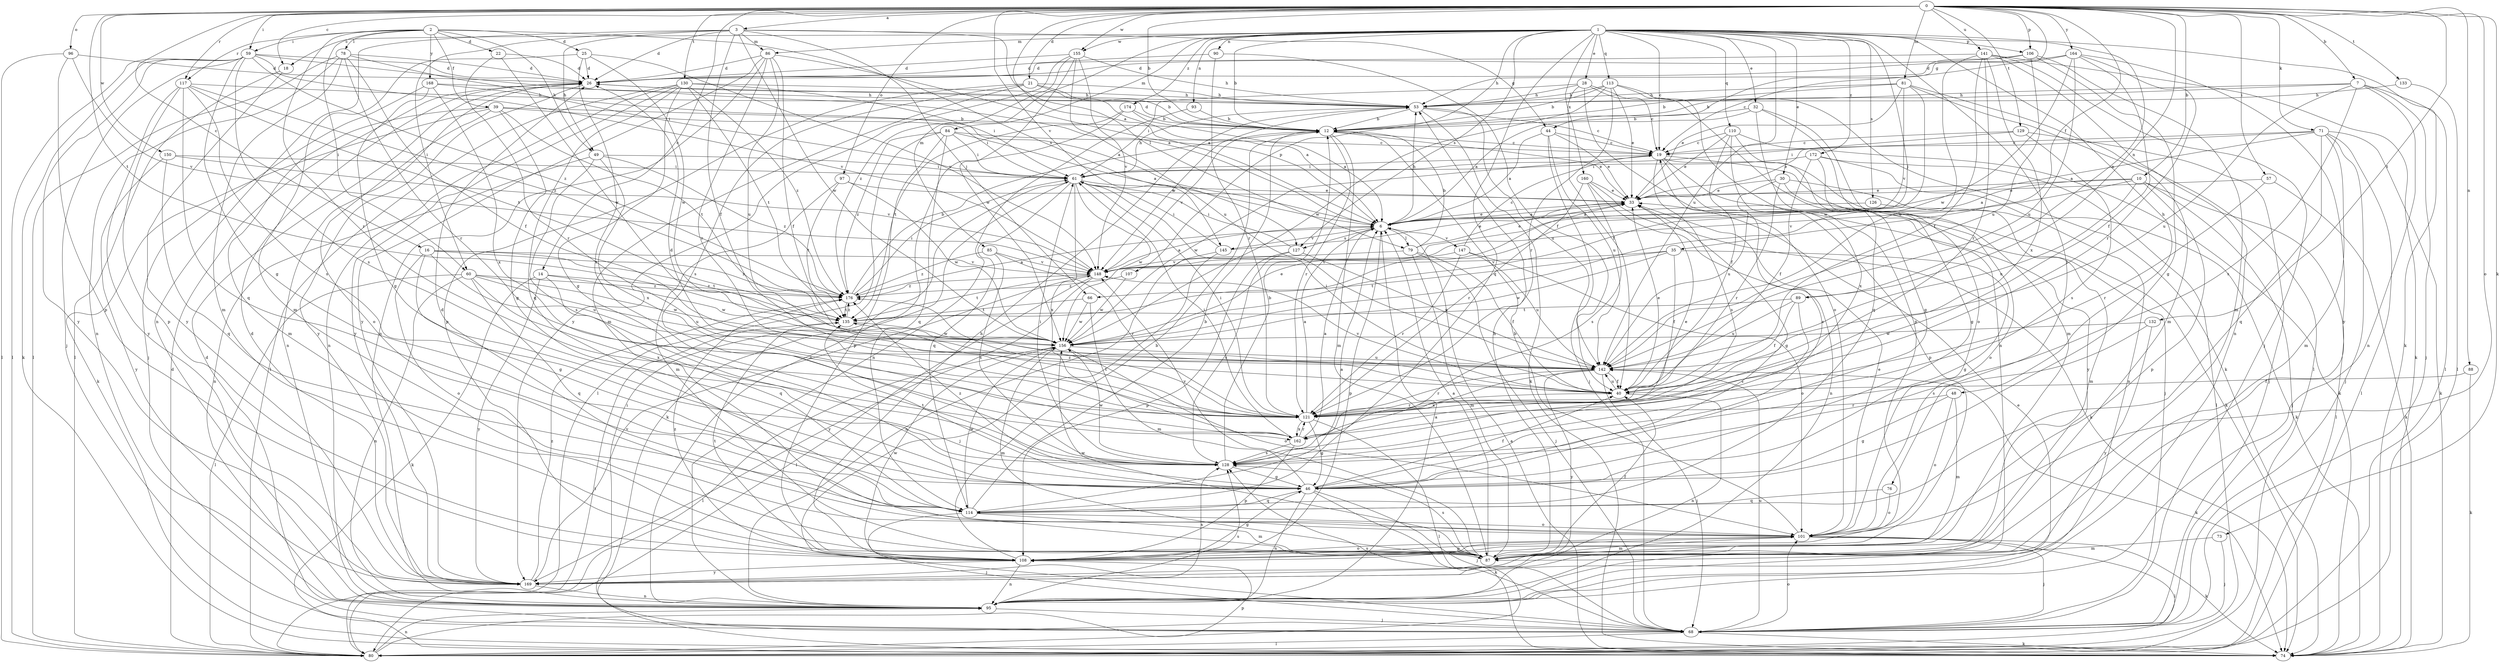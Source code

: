 strict digraph  {
0;
1;
2;
3;
6;
7;
10;
12;
14;
16;
18;
19;
21;
22;
25;
26;
28;
30;
32;
33;
35;
39;
40;
44;
46;
48;
49;
53;
57;
59;
60;
61;
66;
68;
71;
73;
74;
76;
78;
79;
80;
81;
84;
85;
86;
87;
88;
89;
90;
93;
95;
96;
97;
101;
106;
107;
108;
110;
113;
114;
117;
121;
126;
127;
128;
129;
130;
132;
133;
135;
141;
142;
145;
147;
148;
150;
155;
156;
160;
162;
164;
168;
169;
172;
174;
176;
0 -> 3  [label=a];
0 -> 6  [label=a];
0 -> 7  [label=b];
0 -> 10  [label=b];
0 -> 12  [label=b];
0 -> 14  [label=c];
0 -> 16  [label=c];
0 -> 18  [label=c];
0 -> 21  [label=d];
0 -> 35  [label=f];
0 -> 44  [label=g];
0 -> 57  [label=i];
0 -> 59  [label=i];
0 -> 71  [label=k];
0 -> 73  [label=k];
0 -> 81  [label=m];
0 -> 88  [label=n];
0 -> 89  [label=n];
0 -> 96  [label=o];
0 -> 97  [label=o];
0 -> 101  [label=o];
0 -> 106  [label=p];
0 -> 117  [label=r];
0 -> 129  [label=t];
0 -> 130  [label=t];
0 -> 132  [label=t];
0 -> 133  [label=t];
0 -> 135  [label=t];
0 -> 141  [label=u];
0 -> 145  [label=v];
0 -> 150  [label=w];
0 -> 155  [label=w];
0 -> 164  [label=y];
1 -> 12  [label=b];
1 -> 18  [label=c];
1 -> 19  [label=c];
1 -> 28  [label=e];
1 -> 30  [label=e];
1 -> 32  [label=e];
1 -> 48  [label=h];
1 -> 66  [label=j];
1 -> 74  [label=k];
1 -> 76  [label=l];
1 -> 84  [label=m];
1 -> 85  [label=m];
1 -> 86  [label=m];
1 -> 89  [label=n];
1 -> 90  [label=n];
1 -> 93  [label=n];
1 -> 106  [label=p];
1 -> 107  [label=p];
1 -> 110  [label=q];
1 -> 113  [label=q];
1 -> 114  [label=q];
1 -> 126  [label=s];
1 -> 127  [label=s];
1 -> 142  [label=u];
1 -> 155  [label=w];
1 -> 160  [label=x];
1 -> 172  [label=z];
1 -> 174  [label=z];
2 -> 22  [label=d];
2 -> 25  [label=d];
2 -> 39  [label=f];
2 -> 49  [label=h];
2 -> 59  [label=i];
2 -> 60  [label=i];
2 -> 78  [label=l];
2 -> 117  [label=r];
2 -> 121  [label=r];
2 -> 127  [label=s];
2 -> 168  [label=y];
3 -> 26  [label=d];
3 -> 40  [label=f];
3 -> 44  [label=g];
3 -> 49  [label=h];
3 -> 60  [label=i];
3 -> 66  [label=j];
3 -> 79  [label=l];
3 -> 86  [label=m];
3 -> 95  [label=n];
3 -> 156  [label=w];
6 -> 33  [label=e];
6 -> 53  [label=h];
6 -> 79  [label=l];
6 -> 108  [label=p];
6 -> 127  [label=s];
6 -> 145  [label=v];
6 -> 147  [label=v];
7 -> 12  [label=b];
7 -> 53  [label=h];
7 -> 68  [label=j];
7 -> 80  [label=l];
7 -> 95  [label=n];
7 -> 128  [label=s];
7 -> 142  [label=u];
10 -> 6  [label=a];
10 -> 33  [label=e];
10 -> 68  [label=j];
10 -> 80  [label=l];
10 -> 108  [label=p];
10 -> 142  [label=u];
10 -> 148  [label=v];
12 -> 19  [label=c];
12 -> 26  [label=d];
12 -> 33  [label=e];
12 -> 87  [label=m];
12 -> 121  [label=r];
12 -> 148  [label=v];
14 -> 74  [label=k];
14 -> 114  [label=q];
14 -> 156  [label=w];
14 -> 169  [label=y];
14 -> 176  [label=z];
16 -> 46  [label=g];
16 -> 101  [label=o];
16 -> 135  [label=t];
16 -> 142  [label=u];
16 -> 148  [label=v];
16 -> 176  [label=z];
18 -> 80  [label=l];
18 -> 169  [label=y];
19 -> 61  [label=i];
19 -> 68  [label=j];
19 -> 74  [label=k];
19 -> 108  [label=p];
19 -> 128  [label=s];
19 -> 156  [label=w];
19 -> 169  [label=y];
21 -> 6  [label=a];
21 -> 12  [label=b];
21 -> 53  [label=h];
21 -> 87  [label=m];
21 -> 108  [label=p];
21 -> 128  [label=s];
22 -> 26  [label=d];
22 -> 121  [label=r];
22 -> 156  [label=w];
25 -> 26  [label=d];
25 -> 87  [label=m];
25 -> 128  [label=s];
25 -> 148  [label=v];
25 -> 156  [label=w];
26 -> 53  [label=h];
26 -> 95  [label=n];
26 -> 169  [label=y];
28 -> 19  [label=c];
28 -> 40  [label=f];
28 -> 53  [label=h];
28 -> 61  [label=i];
28 -> 95  [label=n];
28 -> 101  [label=o];
30 -> 33  [label=e];
30 -> 74  [label=k];
30 -> 101  [label=o];
30 -> 121  [label=r];
30 -> 142  [label=u];
32 -> 6  [label=a];
32 -> 12  [label=b];
32 -> 87  [label=m];
32 -> 101  [label=o];
32 -> 114  [label=q];
33 -> 6  [label=a];
33 -> 46  [label=g];
35 -> 40  [label=f];
35 -> 46  [label=g];
35 -> 135  [label=t];
35 -> 148  [label=v];
35 -> 156  [label=w];
39 -> 12  [label=b];
39 -> 46  [label=g];
39 -> 61  [label=i];
39 -> 74  [label=k];
39 -> 87  [label=m];
39 -> 101  [label=o];
39 -> 135  [label=t];
40 -> 33  [label=e];
40 -> 61  [label=i];
40 -> 95  [label=n];
40 -> 121  [label=r];
40 -> 142  [label=u];
40 -> 148  [label=v];
44 -> 6  [label=a];
44 -> 19  [label=c];
44 -> 33  [label=e];
44 -> 68  [label=j];
44 -> 142  [label=u];
46 -> 19  [label=c];
46 -> 40  [label=f];
46 -> 68  [label=j];
46 -> 74  [label=k];
46 -> 95  [label=n];
46 -> 114  [label=q];
46 -> 135  [label=t];
46 -> 148  [label=v];
46 -> 176  [label=z];
48 -> 46  [label=g];
48 -> 87  [label=m];
48 -> 101  [label=o];
48 -> 121  [label=r];
49 -> 61  [label=i];
49 -> 95  [label=n];
49 -> 128  [label=s];
49 -> 162  [label=x];
49 -> 176  [label=z];
53 -> 12  [label=b];
53 -> 19  [label=c];
53 -> 74  [label=k];
53 -> 142  [label=u];
53 -> 148  [label=v];
57 -> 33  [label=e];
57 -> 74  [label=k];
57 -> 121  [label=r];
59 -> 6  [label=a];
59 -> 26  [label=d];
59 -> 46  [label=g];
59 -> 68  [label=j];
59 -> 74  [label=k];
59 -> 80  [label=l];
59 -> 128  [label=s];
59 -> 148  [label=v];
59 -> 169  [label=y];
59 -> 176  [label=z];
60 -> 80  [label=l];
60 -> 95  [label=n];
60 -> 114  [label=q];
60 -> 142  [label=u];
60 -> 156  [label=w];
60 -> 162  [label=x];
60 -> 176  [label=z];
61 -> 33  [label=e];
61 -> 53  [label=h];
61 -> 74  [label=k];
61 -> 114  [label=q];
61 -> 156  [label=w];
61 -> 162  [label=x];
66 -> 87  [label=m];
66 -> 135  [label=t];
66 -> 156  [label=w];
68 -> 26  [label=d];
68 -> 61  [label=i];
68 -> 74  [label=k];
68 -> 80  [label=l];
68 -> 101  [label=o];
68 -> 128  [label=s];
68 -> 142  [label=u];
71 -> 6  [label=a];
71 -> 19  [label=c];
71 -> 33  [label=e];
71 -> 68  [label=j];
71 -> 74  [label=k];
71 -> 80  [label=l];
71 -> 87  [label=m];
71 -> 114  [label=q];
73 -> 68  [label=j];
73 -> 87  [label=m];
74 -> 6  [label=a];
76 -> 101  [label=o];
76 -> 114  [label=q];
78 -> 26  [label=d];
78 -> 40  [label=f];
78 -> 61  [label=i];
78 -> 80  [label=l];
78 -> 87  [label=m];
78 -> 95  [label=n];
78 -> 121  [label=r];
79 -> 12  [label=b];
79 -> 33  [label=e];
79 -> 40  [label=f];
79 -> 68  [label=j];
79 -> 87  [label=m];
79 -> 148  [label=v];
80 -> 26  [label=d];
80 -> 95  [label=n];
80 -> 108  [label=p];
80 -> 135  [label=t];
81 -> 12  [label=b];
81 -> 33  [label=e];
81 -> 53  [label=h];
81 -> 80  [label=l];
81 -> 87  [label=m];
81 -> 148  [label=v];
81 -> 156  [label=w];
84 -> 6  [label=a];
84 -> 19  [label=c];
84 -> 61  [label=i];
84 -> 80  [label=l];
84 -> 108  [label=p];
84 -> 114  [label=q];
84 -> 176  [label=z];
85 -> 121  [label=r];
85 -> 128  [label=s];
85 -> 148  [label=v];
85 -> 176  [label=z];
86 -> 6  [label=a];
86 -> 26  [label=d];
86 -> 40  [label=f];
86 -> 95  [label=n];
86 -> 121  [label=r];
86 -> 142  [label=u];
86 -> 169  [label=y];
87 -> 6  [label=a];
87 -> 40  [label=f];
87 -> 53  [label=h];
87 -> 128  [label=s];
87 -> 156  [label=w];
88 -> 40  [label=f];
88 -> 74  [label=k];
89 -> 40  [label=f];
89 -> 128  [label=s];
89 -> 135  [label=t];
89 -> 142  [label=u];
90 -> 26  [label=d];
90 -> 40  [label=f];
90 -> 121  [label=r];
93 -> 12  [label=b];
93 -> 95  [label=n];
95 -> 6  [label=a];
95 -> 33  [label=e];
95 -> 68  [label=j];
95 -> 128  [label=s];
96 -> 26  [label=d];
96 -> 80  [label=l];
96 -> 108  [label=p];
96 -> 148  [label=v];
97 -> 33  [label=e];
97 -> 87  [label=m];
97 -> 135  [label=t];
97 -> 156  [label=w];
101 -> 12  [label=b];
101 -> 26  [label=d];
101 -> 33  [label=e];
101 -> 68  [label=j];
101 -> 74  [label=k];
101 -> 80  [label=l];
101 -> 87  [label=m];
101 -> 108  [label=p];
106 -> 26  [label=d];
106 -> 46  [label=g];
106 -> 53  [label=h];
106 -> 87  [label=m];
106 -> 142  [label=u];
107 -> 156  [label=w];
107 -> 176  [label=z];
108 -> 12  [label=b];
108 -> 46  [label=g];
108 -> 53  [label=h];
108 -> 95  [label=n];
108 -> 101  [label=o];
108 -> 135  [label=t];
108 -> 156  [label=w];
108 -> 169  [label=y];
108 -> 176  [label=z];
110 -> 19  [label=c];
110 -> 33  [label=e];
110 -> 40  [label=f];
110 -> 46  [label=g];
110 -> 74  [label=k];
110 -> 162  [label=x];
113 -> 12  [label=b];
113 -> 33  [label=e];
113 -> 53  [label=h];
113 -> 74  [label=k];
113 -> 108  [label=p];
113 -> 121  [label=r];
113 -> 156  [label=w];
114 -> 6  [label=a];
114 -> 12  [label=b];
114 -> 68  [label=j];
114 -> 87  [label=m];
114 -> 101  [label=o];
114 -> 156  [label=w];
117 -> 53  [label=h];
117 -> 108  [label=p];
117 -> 114  [label=q];
117 -> 128  [label=s];
117 -> 135  [label=t];
117 -> 169  [label=y];
117 -> 176  [label=z];
121 -> 6  [label=a];
121 -> 26  [label=d];
121 -> 46  [label=g];
121 -> 61  [label=i];
121 -> 80  [label=l];
121 -> 135  [label=t];
121 -> 162  [label=x];
121 -> 176  [label=z];
126 -> 6  [label=a];
126 -> 87  [label=m];
127 -> 61  [label=i];
127 -> 108  [label=p];
127 -> 128  [label=s];
127 -> 142  [label=u];
128 -> 12  [label=b];
128 -> 46  [label=g];
128 -> 61  [label=i];
128 -> 156  [label=w];
129 -> 19  [label=c];
129 -> 61  [label=i];
129 -> 68  [label=j];
129 -> 128  [label=s];
130 -> 46  [label=g];
130 -> 53  [label=h];
130 -> 61  [label=i];
130 -> 80  [label=l];
130 -> 95  [label=n];
130 -> 114  [label=q];
130 -> 135  [label=t];
130 -> 169  [label=y];
130 -> 176  [label=z];
132 -> 128  [label=s];
132 -> 156  [label=w];
132 -> 169  [label=y];
133 -> 53  [label=h];
133 -> 80  [label=l];
135 -> 156  [label=w];
135 -> 176  [label=z];
141 -> 26  [label=d];
141 -> 40  [label=f];
141 -> 68  [label=j];
141 -> 74  [label=k];
141 -> 95  [label=n];
141 -> 121  [label=r];
141 -> 142  [label=u];
141 -> 162  [label=x];
142 -> 40  [label=f];
142 -> 68  [label=j];
142 -> 74  [label=k];
142 -> 121  [label=r];
142 -> 162  [label=x];
142 -> 169  [label=y];
145 -> 33  [label=e];
145 -> 61  [label=i];
145 -> 68  [label=j];
145 -> 95  [label=n];
147 -> 19  [label=c];
147 -> 101  [label=o];
147 -> 121  [label=r];
147 -> 142  [label=u];
147 -> 148  [label=v];
148 -> 6  [label=a];
148 -> 80  [label=l];
148 -> 135  [label=t];
148 -> 169  [label=y];
148 -> 176  [label=z];
150 -> 61  [label=i];
150 -> 114  [label=q];
150 -> 148  [label=v];
150 -> 169  [label=y];
155 -> 26  [label=d];
155 -> 53  [label=h];
155 -> 142  [label=u];
155 -> 148  [label=v];
155 -> 156  [label=w];
155 -> 169  [label=y];
155 -> 176  [label=z];
156 -> 33  [label=e];
156 -> 80  [label=l];
156 -> 87  [label=m];
156 -> 101  [label=o];
156 -> 142  [label=u];
160 -> 33  [label=e];
160 -> 74  [label=k];
160 -> 95  [label=n];
160 -> 121  [label=r];
160 -> 128  [label=s];
162 -> 6  [label=a];
162 -> 33  [label=e];
162 -> 61  [label=i];
162 -> 108  [label=p];
162 -> 121  [label=r];
162 -> 128  [label=s];
164 -> 19  [label=c];
164 -> 26  [label=d];
164 -> 40  [label=f];
164 -> 121  [label=r];
164 -> 142  [label=u];
164 -> 156  [label=w];
164 -> 169  [label=y];
168 -> 6  [label=a];
168 -> 46  [label=g];
168 -> 53  [label=h];
168 -> 68  [label=j];
168 -> 162  [label=x];
169 -> 26  [label=d];
169 -> 95  [label=n];
169 -> 128  [label=s];
169 -> 148  [label=v];
169 -> 176  [label=z];
172 -> 40  [label=f];
172 -> 46  [label=g];
172 -> 61  [label=i];
172 -> 80  [label=l];
172 -> 95  [label=n];
174 -> 6  [label=a];
174 -> 12  [label=b];
174 -> 95  [label=n];
174 -> 135  [label=t];
176 -> 6  [label=a];
176 -> 12  [label=b];
176 -> 61  [label=i];
176 -> 135  [label=t];
}
